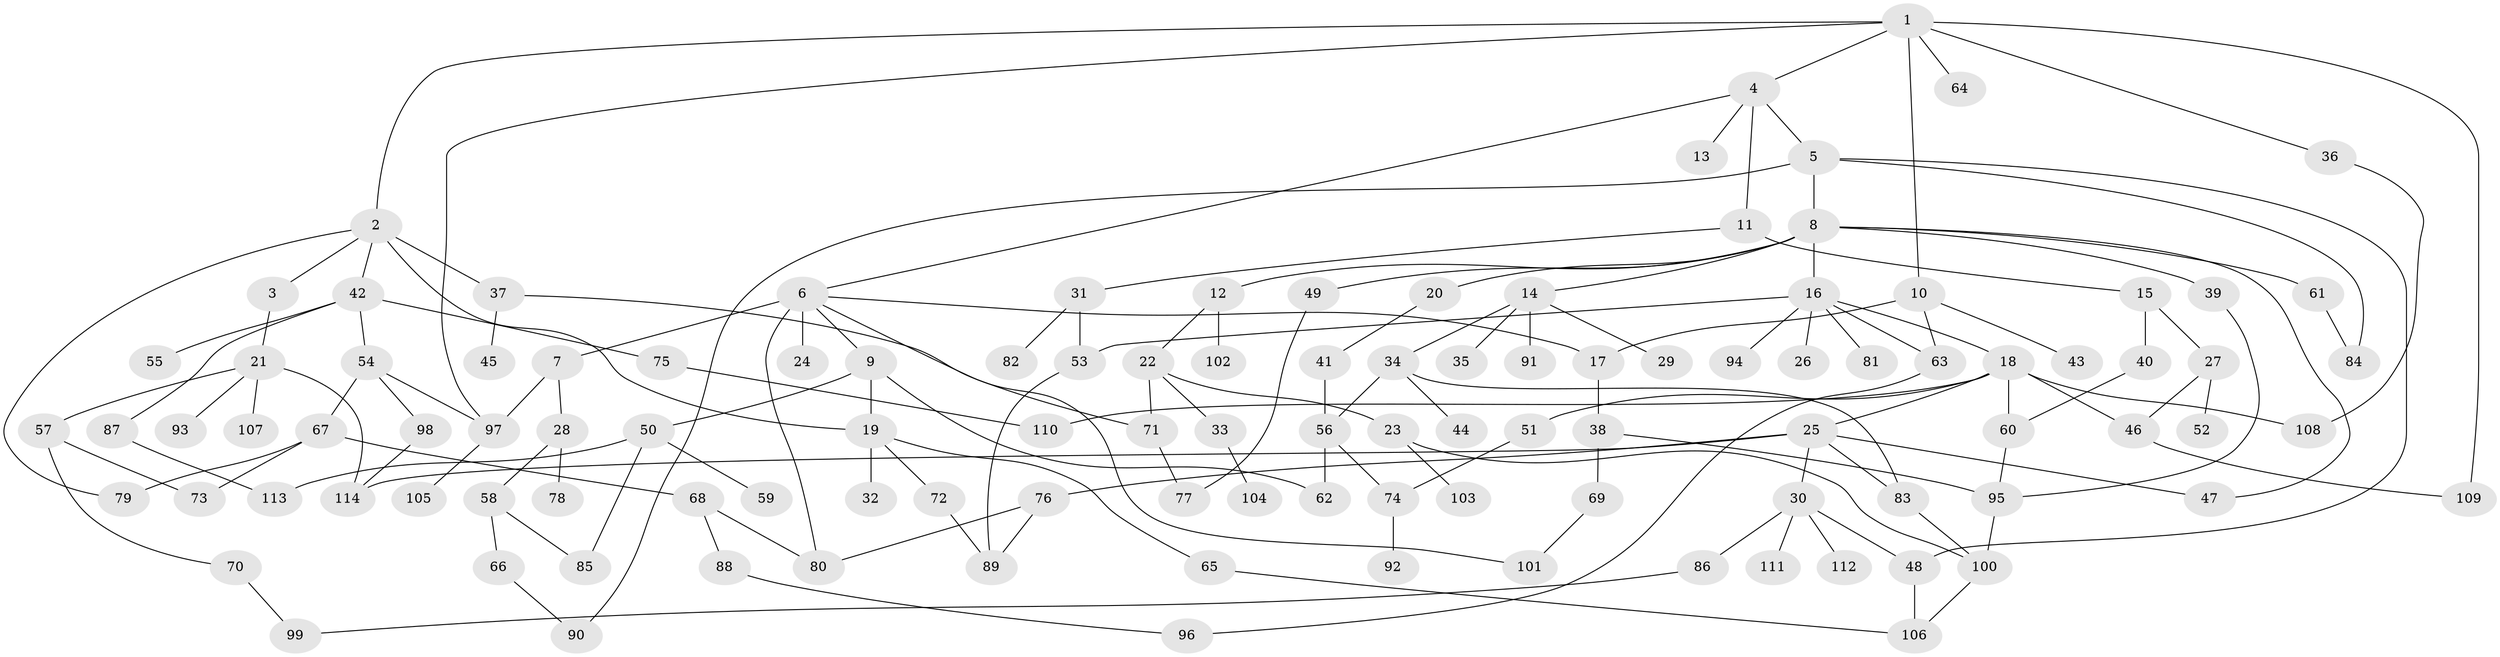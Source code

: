 // Generated by graph-tools (version 1.1) at 2025/10/02/27/25 16:10:51]
// undirected, 114 vertices, 153 edges
graph export_dot {
graph [start="1"]
  node [color=gray90,style=filled];
  1;
  2;
  3;
  4;
  5;
  6;
  7;
  8;
  9;
  10;
  11;
  12;
  13;
  14;
  15;
  16;
  17;
  18;
  19;
  20;
  21;
  22;
  23;
  24;
  25;
  26;
  27;
  28;
  29;
  30;
  31;
  32;
  33;
  34;
  35;
  36;
  37;
  38;
  39;
  40;
  41;
  42;
  43;
  44;
  45;
  46;
  47;
  48;
  49;
  50;
  51;
  52;
  53;
  54;
  55;
  56;
  57;
  58;
  59;
  60;
  61;
  62;
  63;
  64;
  65;
  66;
  67;
  68;
  69;
  70;
  71;
  72;
  73;
  74;
  75;
  76;
  77;
  78;
  79;
  80;
  81;
  82;
  83;
  84;
  85;
  86;
  87;
  88;
  89;
  90;
  91;
  92;
  93;
  94;
  95;
  96;
  97;
  98;
  99;
  100;
  101;
  102;
  103;
  104;
  105;
  106;
  107;
  108;
  109;
  110;
  111;
  112;
  113;
  114;
  1 -- 2;
  1 -- 4;
  1 -- 10;
  1 -- 36;
  1 -- 64;
  1 -- 109;
  1 -- 97;
  2 -- 3;
  2 -- 37;
  2 -- 42;
  2 -- 79;
  2 -- 19;
  3 -- 21;
  4 -- 5;
  4 -- 6;
  4 -- 11;
  4 -- 13;
  5 -- 8;
  5 -- 84;
  5 -- 90;
  5 -- 48;
  6 -- 7;
  6 -- 9;
  6 -- 17;
  6 -- 24;
  6 -- 80;
  6 -- 101;
  7 -- 28;
  7 -- 97;
  8 -- 12;
  8 -- 14;
  8 -- 16;
  8 -- 20;
  8 -- 39;
  8 -- 49;
  8 -- 61;
  8 -- 47;
  9 -- 19;
  9 -- 50;
  9 -- 62;
  10 -- 43;
  10 -- 63;
  10 -- 17;
  11 -- 15;
  11 -- 31;
  12 -- 22;
  12 -- 102;
  14 -- 29;
  14 -- 34;
  14 -- 35;
  14 -- 91;
  15 -- 27;
  15 -- 40;
  16 -- 18;
  16 -- 26;
  16 -- 53;
  16 -- 81;
  16 -- 94;
  16 -- 63;
  17 -- 38;
  18 -- 25;
  18 -- 46;
  18 -- 51;
  18 -- 110;
  18 -- 108;
  18 -- 60;
  19 -- 32;
  19 -- 65;
  19 -- 72;
  20 -- 41;
  21 -- 57;
  21 -- 93;
  21 -- 107;
  21 -- 114;
  22 -- 23;
  22 -- 33;
  22 -- 71;
  23 -- 103;
  23 -- 100;
  25 -- 30;
  25 -- 47;
  25 -- 76;
  25 -- 83;
  25 -- 114;
  27 -- 52;
  27 -- 46;
  28 -- 58;
  28 -- 78;
  30 -- 48;
  30 -- 86;
  30 -- 111;
  30 -- 112;
  31 -- 82;
  31 -- 53;
  33 -- 104;
  34 -- 44;
  34 -- 56;
  34 -- 83;
  36 -- 108;
  37 -- 45;
  37 -- 71;
  38 -- 69;
  38 -- 95;
  39 -- 95;
  40 -- 60;
  41 -- 56;
  42 -- 54;
  42 -- 55;
  42 -- 75;
  42 -- 87;
  46 -- 109;
  48 -- 106;
  49 -- 77;
  50 -- 59;
  50 -- 85;
  50 -- 113;
  51 -- 74;
  53 -- 89;
  54 -- 67;
  54 -- 98;
  54 -- 97;
  56 -- 74;
  56 -- 62;
  57 -- 70;
  57 -- 73;
  58 -- 66;
  58 -- 85;
  60 -- 95;
  61 -- 84;
  63 -- 96;
  65 -- 106;
  66 -- 90;
  67 -- 68;
  67 -- 73;
  67 -- 79;
  68 -- 88;
  68 -- 80;
  69 -- 101;
  70 -- 99;
  71 -- 77;
  72 -- 89;
  74 -- 92;
  75 -- 110;
  76 -- 80;
  76 -- 89;
  83 -- 100;
  86 -- 99;
  87 -- 113;
  88 -- 96;
  95 -- 100;
  97 -- 105;
  98 -- 114;
  100 -- 106;
}
